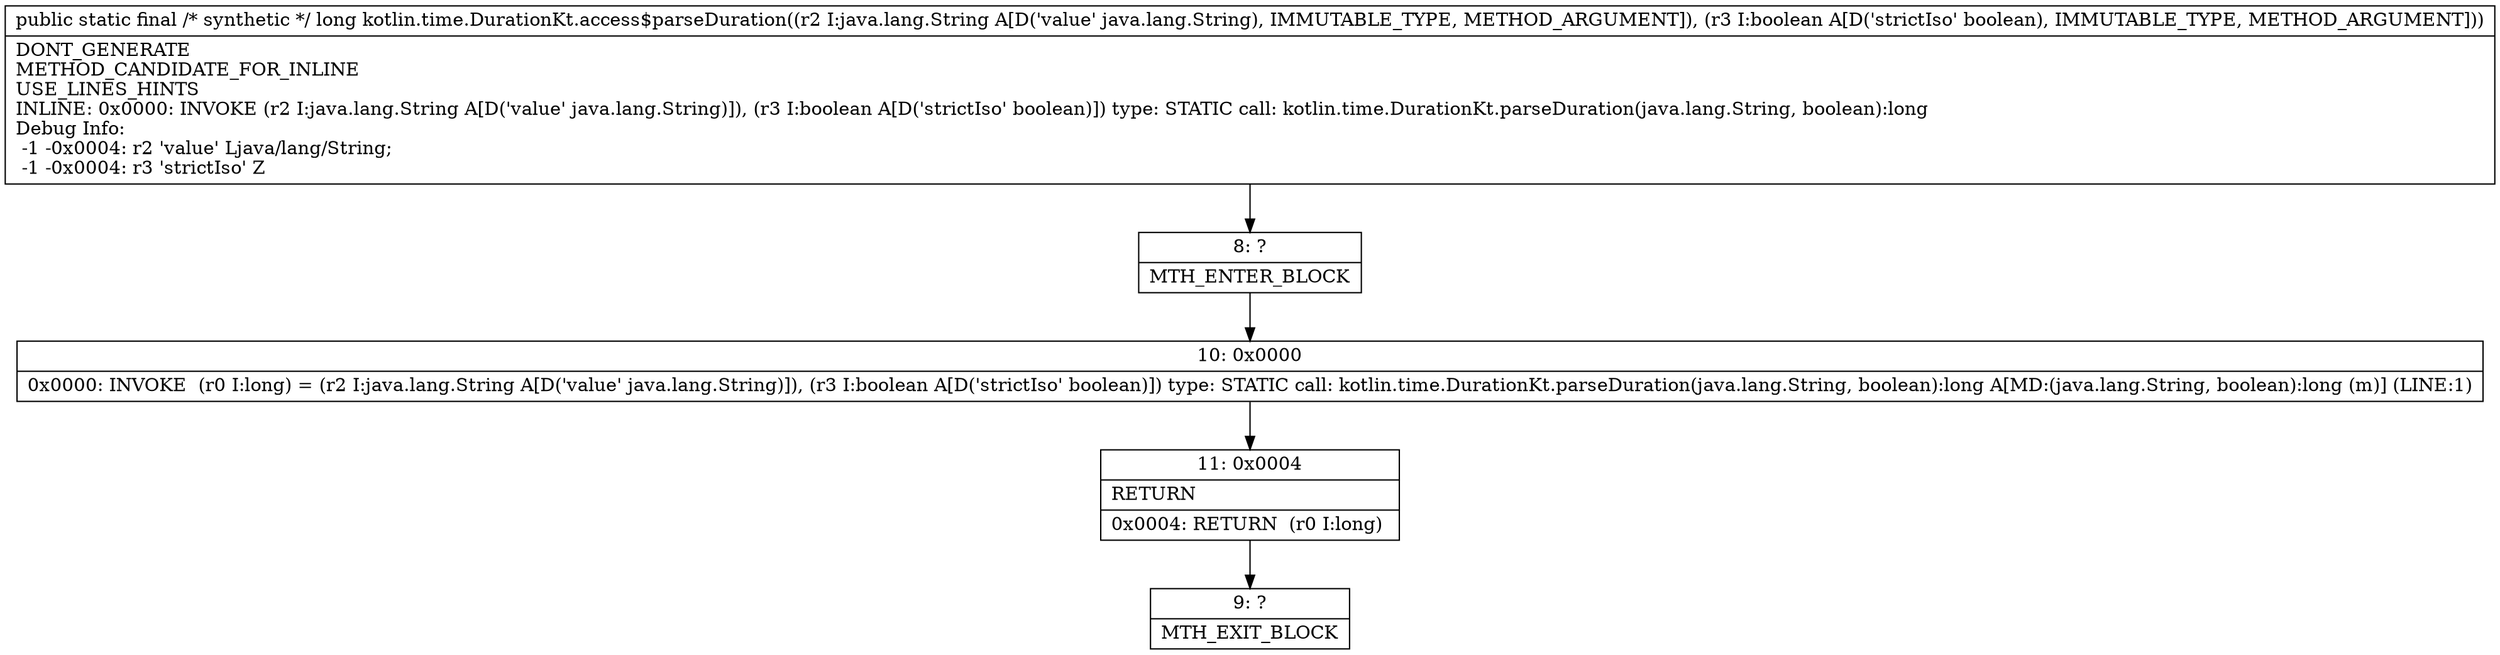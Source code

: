 digraph "CFG forkotlin.time.DurationKt.access$parseDuration(Ljava\/lang\/String;Z)J" {
Node_8 [shape=record,label="{8\:\ ?|MTH_ENTER_BLOCK\l}"];
Node_10 [shape=record,label="{10\:\ 0x0000|0x0000: INVOKE  (r0 I:long) = (r2 I:java.lang.String A[D('value' java.lang.String)]), (r3 I:boolean A[D('strictIso' boolean)]) type: STATIC call: kotlin.time.DurationKt.parseDuration(java.lang.String, boolean):long A[MD:(java.lang.String, boolean):long (m)] (LINE:1)\l}"];
Node_11 [shape=record,label="{11\:\ 0x0004|RETURN\l|0x0004: RETURN  (r0 I:long) \l}"];
Node_9 [shape=record,label="{9\:\ ?|MTH_EXIT_BLOCK\l}"];
MethodNode[shape=record,label="{public static final \/* synthetic *\/ long kotlin.time.DurationKt.access$parseDuration((r2 I:java.lang.String A[D('value' java.lang.String), IMMUTABLE_TYPE, METHOD_ARGUMENT]), (r3 I:boolean A[D('strictIso' boolean), IMMUTABLE_TYPE, METHOD_ARGUMENT]))  | DONT_GENERATE\lMETHOD_CANDIDATE_FOR_INLINE\lUSE_LINES_HINTS\lINLINE: 0x0000: INVOKE  (r2 I:java.lang.String A[D('value' java.lang.String)]), (r3 I:boolean A[D('strictIso' boolean)]) type: STATIC call: kotlin.time.DurationKt.parseDuration(java.lang.String, boolean):long\lDebug Info:\l  \-1 \-0x0004: r2 'value' Ljava\/lang\/String;\l  \-1 \-0x0004: r3 'strictIso' Z\l}"];
MethodNode -> Node_8;Node_8 -> Node_10;
Node_10 -> Node_11;
Node_11 -> Node_9;
}

